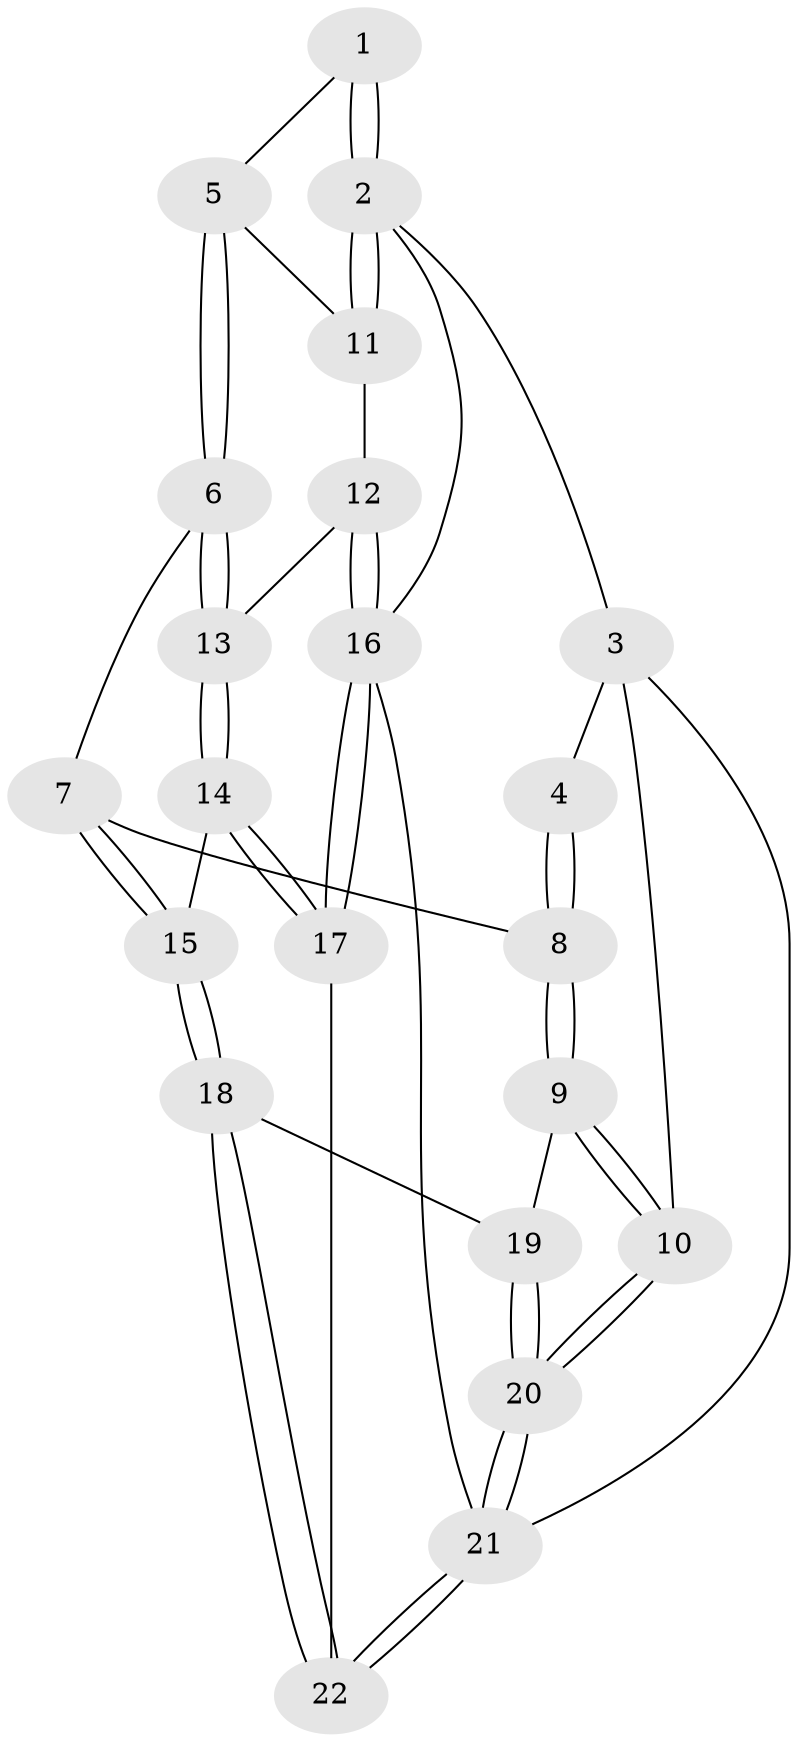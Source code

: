 // Generated by graph-tools (version 1.1) at 2025/46/02/15/25 05:46:28]
// undirected, 22 vertices, 52 edges
graph export_dot {
graph [start="1"]
  node [color=gray90,style=filled];
  1 [pos="+0.2599254969526881+0.13807139070289307"];
  2 [pos="+1+0"];
  3 [pos="+0+0.014422686614997895"];
  4 [pos="+0.14843899990339648+0.12398204657272884"];
  5 [pos="+0.6369107247291839+0.3654091000140832"];
  6 [pos="+0.6512250357868735+0.47277110826339197"];
  7 [pos="+0.3679190439502041+0.6748523357346428"];
  8 [pos="+0.25396250850580776+0.6887393035444179"];
  9 [pos="+0.23029848728424415+0.7366640399583911"];
  10 [pos="+0+0.6749453043001512"];
  11 [pos="+1+0"];
  12 [pos="+1+0.5982950737732993"];
  13 [pos="+0.6689010603192002+0.5185924166765857"];
  14 [pos="+0.7130878488426161+0.7667413944203226"];
  15 [pos="+0.46302441442383874+0.82298006045675"];
  16 [pos="+1+1"];
  17 [pos="+1+1"];
  18 [pos="+0.3005383111930724+0.9316254011032836"];
  19 [pos="+0.23211474061757376+0.7488871681624916"];
  20 [pos="+0+1"];
  21 [pos="+0+1"];
  22 [pos="+0.2310410766012656+1"];
  1 -- 2;
  1 -- 2;
  1 -- 5;
  2 -- 3;
  2 -- 11;
  2 -- 11;
  2 -- 16;
  3 -- 4;
  3 -- 10;
  3 -- 21;
  4 -- 8;
  4 -- 8;
  5 -- 6;
  5 -- 6;
  5 -- 11;
  6 -- 7;
  6 -- 13;
  6 -- 13;
  7 -- 8;
  7 -- 15;
  7 -- 15;
  8 -- 9;
  8 -- 9;
  9 -- 10;
  9 -- 10;
  9 -- 19;
  10 -- 20;
  10 -- 20;
  11 -- 12;
  12 -- 13;
  12 -- 16;
  12 -- 16;
  13 -- 14;
  13 -- 14;
  14 -- 15;
  14 -- 17;
  14 -- 17;
  15 -- 18;
  15 -- 18;
  16 -- 17;
  16 -- 17;
  16 -- 21;
  17 -- 22;
  18 -- 19;
  18 -- 22;
  18 -- 22;
  19 -- 20;
  19 -- 20;
  20 -- 21;
  20 -- 21;
  21 -- 22;
  21 -- 22;
}
